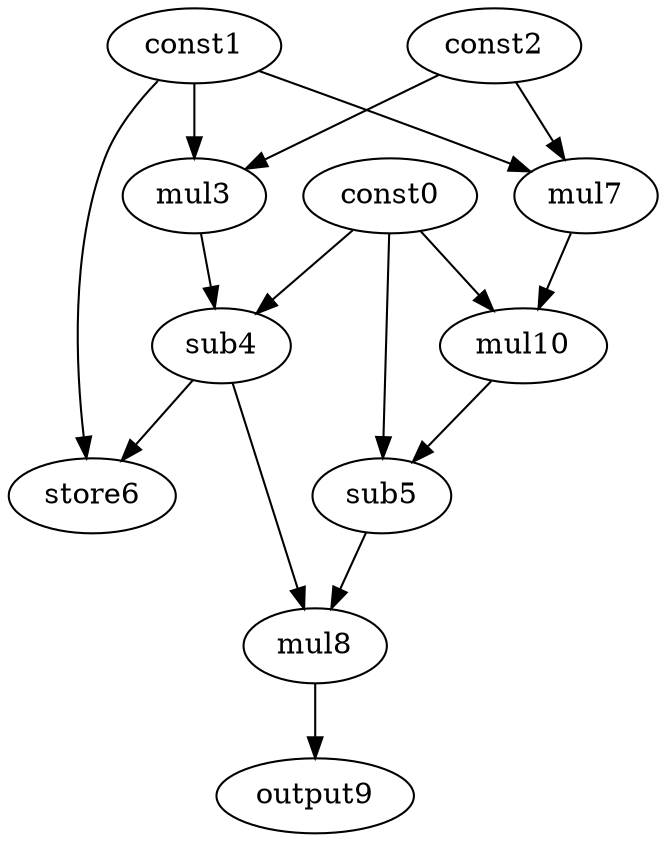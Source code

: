 digraph G { 
const0[opcode=const]; 
const1[opcode=const]; 
const2[opcode=const]; 
mul3[opcode=mul]; 
sub4[opcode=sub]; 
sub5[opcode=sub]; 
store6[opcode=store]; 
mul7[opcode=mul]; 
mul8[opcode=mul]; 
output9[opcode=output]; 
mul10[opcode=mul]; 
const1->mul3[operand=0];
const2->mul3[operand=1];
const1->mul7[operand=0];
const2->mul7[operand=1];
const0->sub4[operand=0];
mul3->sub4[operand=1];
const0->mul10[operand=0];
mul7->mul10[operand=1];
const0->sub5[operand=0];
mul10->sub5[operand=1];
const1->store6[operand=0];
sub4->store6[operand=1];
sub4->mul8[operand=0];
sub5->mul8[operand=1];
mul8->output9[operand=0];
}
